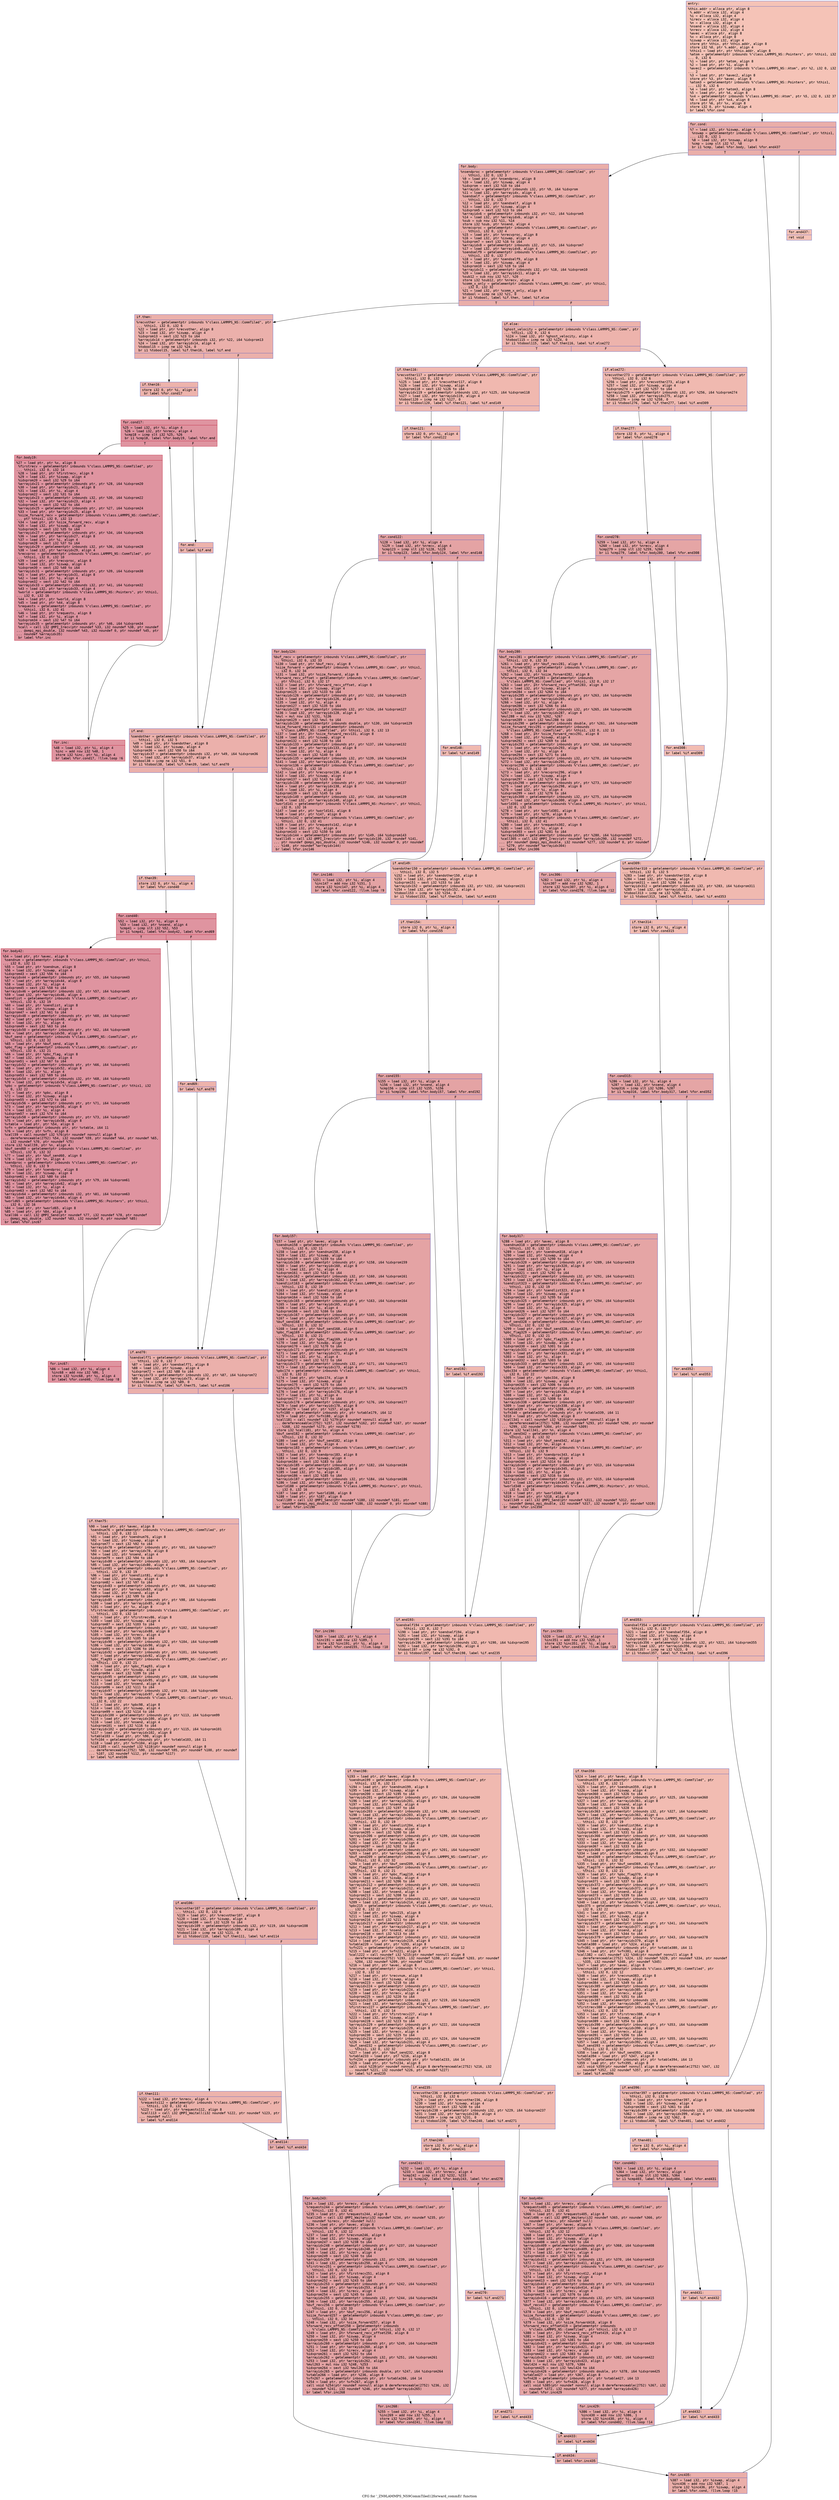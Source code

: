 digraph "CFG for '_ZN9LAMMPS_NS9CommTiled12forward_commEi' function" {
	label="CFG for '_ZN9LAMMPS_NS9CommTiled12forward_commEi' function";

	Node0x55607750a460 [shape=record,color="#3d50c3ff", style=filled, fillcolor="#e8765c70" fontname="Courier",label="{entry:\l|  %this.addr = alloca ptr, align 8\l  %.addr = alloca i32, align 4\l  %i = alloca i32, align 4\l  %irecv = alloca i32, align 4\l  %n = alloca i32, align 4\l  %nsend = alloca i32, align 4\l  %nrecv = alloca i32, align 4\l  %avec = alloca ptr, align 8\l  %x = alloca ptr, align 8\l  %iswap = alloca i32, align 4\l  store ptr %this, ptr %this.addr, align 8\l  store i32 %0, ptr %.addr, align 4\l  %this1 = load ptr, ptr %this.addr, align 8\l  %atom = getelementptr inbounds %\"class.LAMMPS_NS::Pointers\", ptr %this1, i32\l... 0, i32 6\l  %1 = load ptr, ptr %atom, align 8\l  %2 = load ptr, ptr %1, align 8\l  %avec2 = getelementptr inbounds %\"class.LAMMPS_NS::Atom\", ptr %2, i32 0, i32\l... 2\l  %3 = load ptr, ptr %avec2, align 8\l  store ptr %3, ptr %avec, align 8\l  %atom3 = getelementptr inbounds %\"class.LAMMPS_NS::Pointers\", ptr %this1,\l... i32 0, i32 6\l  %4 = load ptr, ptr %atom3, align 8\l  %5 = load ptr, ptr %4, align 8\l  %x4 = getelementptr inbounds %\"class.LAMMPS_NS::Atom\", ptr %5, i32 0, i32 37\l  %6 = load ptr, ptr %x4, align 8\l  store ptr %6, ptr %x, align 8\l  store i32 0, ptr %iswap, align 4\l  br label %for.cond\l}"];
	Node0x55607750a460 -> Node0x55607750b440[tooltip="entry -> for.cond\nProbability 100.00%" ];
	Node0x55607750b440 [shape=record,color="#3d50c3ff", style=filled, fillcolor="#d0473d70" fontname="Courier",label="{for.cond:\l|  %7 = load i32, ptr %iswap, align 4\l  %nswap = getelementptr inbounds %\"class.LAMMPS_NS::CommTiled\", ptr %this1,\l... i32 0, i32 1\l  %8 = load i32, ptr %nswap, align 8\l  %cmp = icmp slt i32 %7, %8\l  br i1 %cmp, label %for.body, label %for.end437\l|{<s0>T|<s1>F}}"];
	Node0x55607750b440:s0 -> Node0x55607750b7c0[tooltip="for.cond -> for.body\nProbability 96.88%" ];
	Node0x55607750b440:s1 -> Node0x55607750b840[tooltip="for.cond -> for.end437\nProbability 3.12%" ];
	Node0x55607750b7c0 [shape=record,color="#3d50c3ff", style=filled, fillcolor="#d0473d70" fontname="Courier",label="{for.body:\l|  %nsendproc = getelementptr inbounds %\"class.LAMMPS_NS::CommTiled\", ptr\l... %this1, i32 0, i32 3\l  %9 = load ptr, ptr %nsendproc, align 8\l  %10 = load i32, ptr %iswap, align 4\l  %idxprom = sext i32 %10 to i64\l  %arrayidx = getelementptr inbounds i32, ptr %9, i64 %idxprom\l  %11 = load i32, ptr %arrayidx, align 4\l  %sendself = getelementptr inbounds %\"class.LAMMPS_NS::CommTiled\", ptr\l... %this1, i32 0, i32 7\l  %12 = load ptr, ptr %sendself, align 8\l  %13 = load i32, ptr %iswap, align 4\l  %idxprom5 = sext i32 %13 to i64\l  %arrayidx6 = getelementptr inbounds i32, ptr %12, i64 %idxprom5\l  %14 = load i32, ptr %arrayidx6, align 4\l  %sub = sub nsw i32 %11, %14\l  store i32 %sub, ptr %nsend, align 4\l  %nrecvproc = getelementptr inbounds %\"class.LAMMPS_NS::CommTiled\", ptr\l... %this1, i32 0, i32 4\l  %15 = load ptr, ptr %nrecvproc, align 8\l  %16 = load i32, ptr %iswap, align 4\l  %idxprom7 = sext i32 %16 to i64\l  %arrayidx8 = getelementptr inbounds i32, ptr %15, i64 %idxprom7\l  %17 = load i32, ptr %arrayidx8, align 4\l  %sendself9 = getelementptr inbounds %\"class.LAMMPS_NS::CommTiled\", ptr\l... %this1, i32 0, i32 7\l  %18 = load ptr, ptr %sendself9, align 8\l  %19 = load i32, ptr %iswap, align 4\l  %idxprom10 = sext i32 %19 to i64\l  %arrayidx11 = getelementptr inbounds i32, ptr %18, i64 %idxprom10\l  %20 = load i32, ptr %arrayidx11, align 4\l  %sub12 = sub nsw i32 %17, %20\l  store i32 %sub12, ptr %nrecv, align 4\l  %comm_x_only = getelementptr inbounds %\"class.LAMMPS_NS::Comm\", ptr %this1,\l... i32 0, i32 32\l  %21 = load i32, ptr %comm_x_only, align 8\l  %tobool = icmp ne i32 %21, 0\l  br i1 %tobool, label %if.then, label %if.else\l|{<s0>T|<s1>F}}"];
	Node0x55607750b7c0:s0 -> Node0x55607750cf20[tooltip="for.body -> if.then\nProbability 62.50%" ];
	Node0x55607750b7c0:s1 -> Node0x55607750cf90[tooltip="for.body -> if.else\nProbability 37.50%" ];
	Node0x55607750cf20 [shape=record,color="#3d50c3ff", style=filled, fillcolor="#d24b4070" fontname="Courier",label="{if.then:\l|  %recvother = getelementptr inbounds %\"class.LAMMPS_NS::CommTiled\", ptr\l... %this1, i32 0, i32 6\l  %22 = load ptr, ptr %recvother, align 8\l  %23 = load i32, ptr %iswap, align 4\l  %idxprom13 = sext i32 %23 to i64\l  %arrayidx14 = getelementptr inbounds i32, ptr %22, i64 %idxprom13\l  %24 = load i32, ptr %arrayidx14, align 4\l  %tobool15 = icmp ne i32 %24, 0\l  br i1 %tobool15, label %if.then16, label %if.end\l|{<s0>T|<s1>F}}"];
	Node0x55607750cf20:s0 -> Node0x55607750d550[tooltip="if.then -> if.then16\nProbability 62.50%" ];
	Node0x55607750cf20:s1 -> Node0x55607750d5d0[tooltip="if.then -> if.end\nProbability 37.50%" ];
	Node0x55607750d550 [shape=record,color="#3d50c3ff", style=filled, fillcolor="#d6524470" fontname="Courier",label="{if.then16:\l|  store i32 0, ptr %i, align 4\l  br label %for.cond17\l}"];
	Node0x55607750d550 -> Node0x55607750d790[tooltip="if.then16 -> for.cond17\nProbability 100.00%" ];
	Node0x55607750d790 [shape=record,color="#b70d28ff", style=filled, fillcolor="#b70d2870" fontname="Courier",label="{for.cond17:\l|  %25 = load i32, ptr %i, align 4\l  %26 = load i32, ptr %nrecv, align 4\l  %cmp18 = icmp slt i32 %25, %26\l  br i1 %cmp18, label %for.body19, label %for.end\l|{<s0>T|<s1>F}}"];
	Node0x55607750d790:s0 -> Node0x55607750da30[tooltip="for.cond17 -> for.body19\nProbability 96.88%" ];
	Node0x55607750d790:s1 -> Node0x556077370810[tooltip="for.cond17 -> for.end\nProbability 3.12%" ];
	Node0x55607750da30 [shape=record,color="#b70d28ff", style=filled, fillcolor="#b70d2870" fontname="Courier",label="{for.body19:\l|  %27 = load ptr, ptr %x, align 8\l  %firstrecv = getelementptr inbounds %\"class.LAMMPS_NS::CommTiled\", ptr\l... %this1, i32 0, i32 14\l  %28 = load ptr, ptr %firstrecv, align 8\l  %29 = load i32, ptr %iswap, align 4\l  %idxprom20 = sext i32 %29 to i64\l  %arrayidx21 = getelementptr inbounds ptr, ptr %28, i64 %idxprom20\l  %30 = load ptr, ptr %arrayidx21, align 8\l  %31 = load i32, ptr %i, align 4\l  %idxprom22 = sext i32 %31 to i64\l  %arrayidx23 = getelementptr inbounds i32, ptr %30, i64 %idxprom22\l  %32 = load i32, ptr %arrayidx23, align 4\l  %idxprom24 = sext i32 %32 to i64\l  %arrayidx25 = getelementptr inbounds ptr, ptr %27, i64 %idxprom24\l  %33 = load ptr, ptr %arrayidx25, align 8\l  %size_forward_recv = getelementptr inbounds %\"class.LAMMPS_NS::CommTiled\",\l... ptr %this1, i32 0, i32 13\l  %34 = load ptr, ptr %size_forward_recv, align 8\l  %35 = load i32, ptr %iswap, align 4\l  %idxprom26 = sext i32 %35 to i64\l  %arrayidx27 = getelementptr inbounds ptr, ptr %34, i64 %idxprom26\l  %36 = load ptr, ptr %arrayidx27, align 8\l  %37 = load i32, ptr %i, align 4\l  %idxprom28 = sext i32 %37 to i64\l  %arrayidx29 = getelementptr inbounds i32, ptr %36, i64 %idxprom28\l  %38 = load i32, ptr %arrayidx29, align 4\l  %recvproc = getelementptr inbounds %\"class.LAMMPS_NS::CommTiled\", ptr\l... %this1, i32 0, i32 10\l  %39 = load ptr, ptr %recvproc, align 8\l  %40 = load i32, ptr %iswap, align 4\l  %idxprom30 = sext i32 %40 to i64\l  %arrayidx31 = getelementptr inbounds ptr, ptr %39, i64 %idxprom30\l  %41 = load ptr, ptr %arrayidx31, align 8\l  %42 = load i32, ptr %i, align 4\l  %idxprom32 = sext i32 %42 to i64\l  %arrayidx33 = getelementptr inbounds i32, ptr %41, i64 %idxprom32\l  %43 = load i32, ptr %arrayidx33, align 4\l  %world = getelementptr inbounds %\"class.LAMMPS_NS::Pointers\", ptr %this1,\l... i32 0, i32 16\l  %44 = load ptr, ptr %world, align 8\l  %45 = load ptr, ptr %44, align 8\l  %requests = getelementptr inbounds %\"class.LAMMPS_NS::CommTiled\", ptr\l... %this1, i32 0, i32 41\l  %46 = load ptr, ptr %requests, align 8\l  %47 = load i32, ptr %i, align 4\l  %idxprom34 = sext i32 %47 to i64\l  %arrayidx35 = getelementptr inbounds ptr, ptr %46, i64 %idxprom34\l  %call = call i32 @MPI_Irecv(ptr noundef %33, i32 noundef %38, ptr noundef\l... @ompi_mpi_double, i32 noundef %43, i32 noundef 0, ptr noundef %45, ptr\l... noundef %arrayidx35)\l  br label %for.inc\l}"];
	Node0x55607750da30 -> Node0x556077510440[tooltip="for.body19 -> for.inc\nProbability 100.00%" ];
	Node0x556077510440 [shape=record,color="#b70d28ff", style=filled, fillcolor="#b70d2870" fontname="Courier",label="{for.inc:\l|  %48 = load i32, ptr %i, align 4\l  %inc = add nsw i32 %48, 1\l  store i32 %inc, ptr %i, align 4\l  br label %for.cond17, !llvm.loop !6\l}"];
	Node0x556077510440 -> Node0x55607750d790[tooltip="for.inc -> for.cond17\nProbability 100.00%" ];
	Node0x556077370810 [shape=record,color="#3d50c3ff", style=filled, fillcolor="#d6524470" fontname="Courier",label="{for.end:\l|  br label %if.end\l}"];
	Node0x556077370810 -> Node0x55607750d5d0[tooltip="for.end -> if.end\nProbability 100.00%" ];
	Node0x55607750d5d0 [shape=record,color="#3d50c3ff", style=filled, fillcolor="#d24b4070" fontname="Courier",label="{if.end:\l|  %sendother = getelementptr inbounds %\"class.LAMMPS_NS::CommTiled\", ptr\l... %this1, i32 0, i32 5\l  %49 = load ptr, ptr %sendother, align 8\l  %50 = load i32, ptr %iswap, align 4\l  %idxprom36 = sext i32 %50 to i64\l  %arrayidx37 = getelementptr inbounds i32, ptr %49, i64 %idxprom36\l  %51 = load i32, ptr %arrayidx37, align 4\l  %tobool38 = icmp ne i32 %51, 0\l  br i1 %tobool38, label %if.then39, label %if.end70\l|{<s0>T|<s1>F}}"];
	Node0x55607750d5d0:s0 -> Node0x556077510c70[tooltip="if.end -> if.then39\nProbability 62.50%" ];
	Node0x55607750d5d0:s1 -> Node0x556077510cf0[tooltip="if.end -> if.end70\nProbability 37.50%" ];
	Node0x556077510c70 [shape=record,color="#3d50c3ff", style=filled, fillcolor="#d6524470" fontname="Courier",label="{if.then39:\l|  store i32 0, ptr %i, align 4\l  br label %for.cond40\l}"];
	Node0x556077510c70 -> Node0x556077510ec0[tooltip="if.then39 -> for.cond40\nProbability 100.00%" ];
	Node0x556077510ec0 [shape=record,color="#b70d28ff", style=filled, fillcolor="#b70d2870" fontname="Courier",label="{for.cond40:\l|  %52 = load i32, ptr %i, align 4\l  %53 = load i32, ptr %nsend, align 4\l  %cmp41 = icmp slt i32 %52, %53\l  br i1 %cmp41, label %for.body42, label %for.end69\l|{<s0>T|<s1>F}}"];
	Node0x556077510ec0:s0 -> Node0x556077511160[tooltip="for.cond40 -> for.body42\nProbability 96.88%" ];
	Node0x556077510ec0:s1 -> Node0x5560775111e0[tooltip="for.cond40 -> for.end69\nProbability 3.12%" ];
	Node0x556077511160 [shape=record,color="#b70d28ff", style=filled, fillcolor="#b70d2870" fontname="Courier",label="{for.body42:\l|  %54 = load ptr, ptr %avec, align 8\l  %sendnum = getelementptr inbounds %\"class.LAMMPS_NS::CommTiled\", ptr %this1,\l... i32 0, i32 11\l  %55 = load ptr, ptr %sendnum, align 8\l  %56 = load i32, ptr %iswap, align 4\l  %idxprom43 = sext i32 %56 to i64\l  %arrayidx44 = getelementptr inbounds ptr, ptr %55, i64 %idxprom43\l  %57 = load ptr, ptr %arrayidx44, align 8\l  %58 = load i32, ptr %i, align 4\l  %idxprom45 = sext i32 %58 to i64\l  %arrayidx46 = getelementptr inbounds i32, ptr %57, i64 %idxprom45\l  %59 = load i32, ptr %arrayidx46, align 4\l  %sendlist = getelementptr inbounds %\"class.LAMMPS_NS::CommTiled\", ptr\l... %this1, i32 0, i32 19\l  %60 = load ptr, ptr %sendlist, align 8\l  %61 = load i32, ptr %iswap, align 4\l  %idxprom47 = sext i32 %61 to i64\l  %arrayidx48 = getelementptr inbounds ptr, ptr %60, i64 %idxprom47\l  %62 = load ptr, ptr %arrayidx48, align 8\l  %63 = load i32, ptr %i, align 4\l  %idxprom49 = sext i32 %63 to i64\l  %arrayidx50 = getelementptr inbounds ptr, ptr %62, i64 %idxprom49\l  %64 = load ptr, ptr %arrayidx50, align 8\l  %buf_send = getelementptr inbounds %\"class.LAMMPS_NS::CommTiled\", ptr\l... %this1, i32 0, i32 32\l  %65 = load ptr, ptr %buf_send, align 8\l  %pbc_flag = getelementptr inbounds %\"class.LAMMPS_NS::CommTiled\", ptr\l... %this1, i32 0, i32 21\l  %66 = load ptr, ptr %pbc_flag, align 8\l  %67 = load i32, ptr %iswap, align 4\l  %idxprom51 = sext i32 %67 to i64\l  %arrayidx52 = getelementptr inbounds ptr, ptr %66, i64 %idxprom51\l  %68 = load ptr, ptr %arrayidx52, align 8\l  %69 = load i32, ptr %i, align 4\l  %idxprom53 = sext i32 %69 to i64\l  %arrayidx54 = getelementptr inbounds i32, ptr %68, i64 %idxprom53\l  %70 = load i32, ptr %arrayidx54, align 4\l  %pbc = getelementptr inbounds %\"class.LAMMPS_NS::CommTiled\", ptr %this1, i32\l... 0, i32 22\l  %71 = load ptr, ptr %pbc, align 8\l  %72 = load i32, ptr %iswap, align 4\l  %idxprom55 = sext i32 %72 to i64\l  %arrayidx56 = getelementptr inbounds ptr, ptr %71, i64 %idxprom55\l  %73 = load ptr, ptr %arrayidx56, align 8\l  %74 = load i32, ptr %i, align 4\l  %idxprom57 = sext i32 %74 to i64\l  %arrayidx58 = getelementptr inbounds ptr, ptr %73, i64 %idxprom57\l  %75 = load ptr, ptr %arrayidx58, align 8\l  %vtable = load ptr, ptr %54, align 8\l  %vfn = getelementptr inbounds ptr, ptr %vtable, i64 11\l  %76 = load ptr, ptr %vfn, align 8\l  %call59 = call noundef i32 %76(ptr noundef nonnull align 8\l... dereferenceable(2752) %54, i32 noundef %59, ptr noundef %64, ptr noundef %65,\l... i32 noundef %70, ptr noundef %75)\l  store i32 %call59, ptr %n, align 4\l  %buf_send60 = getelementptr inbounds %\"class.LAMMPS_NS::CommTiled\", ptr\l... %this1, i32 0, i32 32\l  %77 = load ptr, ptr %buf_send60, align 8\l  %78 = load i32, ptr %n, align 4\l  %sendproc = getelementptr inbounds %\"class.LAMMPS_NS::CommTiled\", ptr\l... %this1, i32 0, i32 9\l  %79 = load ptr, ptr %sendproc, align 8\l  %80 = load i32, ptr %iswap, align 4\l  %idxprom61 = sext i32 %80 to i64\l  %arrayidx62 = getelementptr inbounds ptr, ptr %79, i64 %idxprom61\l  %81 = load ptr, ptr %arrayidx62, align 8\l  %82 = load i32, ptr %i, align 4\l  %idxprom63 = sext i32 %82 to i64\l  %arrayidx64 = getelementptr inbounds i32, ptr %81, i64 %idxprom63\l  %83 = load i32, ptr %arrayidx64, align 4\l  %world65 = getelementptr inbounds %\"class.LAMMPS_NS::Pointers\", ptr %this1,\l... i32 0, i32 16\l  %84 = load ptr, ptr %world65, align 8\l  %85 = load ptr, ptr %84, align 8\l  %call66 = call i32 @MPI_Send(ptr noundef %77, i32 noundef %78, ptr noundef\l... @ompi_mpi_double, i32 noundef %83, i32 noundef 0, ptr noundef %85)\l  br label %for.inc67\l}"];
	Node0x556077511160 -> Node0x556077514590[tooltip="for.body42 -> for.inc67\nProbability 100.00%" ];
	Node0x556077514590 [shape=record,color="#b70d28ff", style=filled, fillcolor="#b70d2870" fontname="Courier",label="{for.inc67:\l|  %86 = load i32, ptr %i, align 4\l  %inc68 = add nsw i32 %86, 1\l  store i32 %inc68, ptr %i, align 4\l  br label %for.cond40, !llvm.loop !8\l}"];
	Node0x556077514590 -> Node0x556077510ec0[tooltip="for.inc67 -> for.cond40\nProbability 100.00%" ];
	Node0x5560775111e0 [shape=record,color="#3d50c3ff", style=filled, fillcolor="#d6524470" fontname="Courier",label="{for.end69:\l|  br label %if.end70\l}"];
	Node0x5560775111e0 -> Node0x556077510cf0[tooltip="for.end69 -> if.end70\nProbability 100.00%" ];
	Node0x556077510cf0 [shape=record,color="#3d50c3ff", style=filled, fillcolor="#d24b4070" fontname="Courier",label="{if.end70:\l|  %sendself71 = getelementptr inbounds %\"class.LAMMPS_NS::CommTiled\", ptr\l... %this1, i32 0, i32 7\l  %87 = load ptr, ptr %sendself71, align 8\l  %88 = load i32, ptr %iswap, align 4\l  %idxprom72 = sext i32 %88 to i64\l  %arrayidx73 = getelementptr inbounds i32, ptr %87, i64 %idxprom72\l  %89 = load i32, ptr %arrayidx73, align 4\l  %tobool74 = icmp ne i32 %89, 0\l  br i1 %tobool74, label %if.then75, label %if.end106\l|{<s0>T|<s1>F}}"];
	Node0x556077510cf0:s0 -> Node0x556077514f30[tooltip="if.end70 -> if.then75\nProbability 62.50%" ];
	Node0x556077510cf0:s1 -> Node0x556077514fb0[tooltip="if.end70 -> if.end106\nProbability 37.50%" ];
	Node0x556077514f30 [shape=record,color="#3d50c3ff", style=filled, fillcolor="#d6524470" fontname="Courier",label="{if.then75:\l|  %90 = load ptr, ptr %avec, align 8\l  %sendnum76 = getelementptr inbounds %\"class.LAMMPS_NS::CommTiled\", ptr\l... %this1, i32 0, i32 11\l  %91 = load ptr, ptr %sendnum76, align 8\l  %92 = load i32, ptr %iswap, align 4\l  %idxprom77 = sext i32 %92 to i64\l  %arrayidx78 = getelementptr inbounds ptr, ptr %91, i64 %idxprom77\l  %93 = load ptr, ptr %arrayidx78, align 8\l  %94 = load i32, ptr %nsend, align 4\l  %idxprom79 = sext i32 %94 to i64\l  %arrayidx80 = getelementptr inbounds i32, ptr %93, i64 %idxprom79\l  %95 = load i32, ptr %arrayidx80, align 4\l  %sendlist81 = getelementptr inbounds %\"class.LAMMPS_NS::CommTiled\", ptr\l... %this1, i32 0, i32 19\l  %96 = load ptr, ptr %sendlist81, align 8\l  %97 = load i32, ptr %iswap, align 4\l  %idxprom82 = sext i32 %97 to i64\l  %arrayidx83 = getelementptr inbounds ptr, ptr %96, i64 %idxprom82\l  %98 = load ptr, ptr %arrayidx83, align 8\l  %99 = load i32, ptr %nsend, align 4\l  %idxprom84 = sext i32 %99 to i64\l  %arrayidx85 = getelementptr inbounds ptr, ptr %98, i64 %idxprom84\l  %100 = load ptr, ptr %arrayidx85, align 8\l  %101 = load ptr, ptr %x, align 8\l  %firstrecv86 = getelementptr inbounds %\"class.LAMMPS_NS::CommTiled\", ptr\l... %this1, i32 0, i32 14\l  %102 = load ptr, ptr %firstrecv86, align 8\l  %103 = load i32, ptr %iswap, align 4\l  %idxprom87 = sext i32 %103 to i64\l  %arrayidx88 = getelementptr inbounds ptr, ptr %102, i64 %idxprom87\l  %104 = load ptr, ptr %arrayidx88, align 8\l  %105 = load i32, ptr %nrecv, align 4\l  %idxprom89 = sext i32 %105 to i64\l  %arrayidx90 = getelementptr inbounds i32, ptr %104, i64 %idxprom89\l  %106 = load i32, ptr %arrayidx90, align 4\l  %idxprom91 = sext i32 %106 to i64\l  %arrayidx92 = getelementptr inbounds ptr, ptr %101, i64 %idxprom91\l  %107 = load ptr, ptr %arrayidx92, align 8\l  %pbc_flag93 = getelementptr inbounds %\"class.LAMMPS_NS::CommTiled\", ptr\l... %this1, i32 0, i32 21\l  %108 = load ptr, ptr %pbc_flag93, align 8\l  %109 = load i32, ptr %iswap, align 4\l  %idxprom94 = sext i32 %109 to i64\l  %arrayidx95 = getelementptr inbounds ptr, ptr %108, i64 %idxprom94\l  %110 = load ptr, ptr %arrayidx95, align 8\l  %111 = load i32, ptr %nsend, align 4\l  %idxprom96 = sext i32 %111 to i64\l  %arrayidx97 = getelementptr inbounds i32, ptr %110, i64 %idxprom96\l  %112 = load i32, ptr %arrayidx97, align 4\l  %pbc98 = getelementptr inbounds %\"class.LAMMPS_NS::CommTiled\", ptr %this1,\l... i32 0, i32 22\l  %113 = load ptr, ptr %pbc98, align 8\l  %114 = load i32, ptr %iswap, align 4\l  %idxprom99 = sext i32 %114 to i64\l  %arrayidx100 = getelementptr inbounds ptr, ptr %113, i64 %idxprom99\l  %115 = load ptr, ptr %arrayidx100, align 8\l  %116 = load i32, ptr %nsend, align 4\l  %idxprom101 = sext i32 %116 to i64\l  %arrayidx102 = getelementptr inbounds ptr, ptr %115, i64 %idxprom101\l  %117 = load ptr, ptr %arrayidx102, align 8\l  %vtable103 = load ptr, ptr %90, align 8\l  %vfn104 = getelementptr inbounds ptr, ptr %vtable103, i64 11\l  %118 = load ptr, ptr %vfn104, align 8\l  %call105 = call noundef i32 %118(ptr noundef nonnull align 8\l... dereferenceable(2752) %90, i32 noundef %95, ptr noundef %100, ptr noundef\l... %107, i32 noundef %112, ptr noundef %117)\l  br label %if.end106\l}"];
	Node0x556077514f30 -> Node0x556077514fb0[tooltip="if.then75 -> if.end106\nProbability 100.00%" ];
	Node0x556077514fb0 [shape=record,color="#3d50c3ff", style=filled, fillcolor="#d24b4070" fontname="Courier",label="{if.end106:\l|  %recvother107 = getelementptr inbounds %\"class.LAMMPS_NS::CommTiled\", ptr\l... %this1, i32 0, i32 6\l  %119 = load ptr, ptr %recvother107, align 8\l  %120 = load i32, ptr %iswap, align 4\l  %idxprom108 = sext i32 %120 to i64\l  %arrayidx109 = getelementptr inbounds i32, ptr %119, i64 %idxprom108\l  %121 = load i32, ptr %arrayidx109, align 4\l  %tobool110 = icmp ne i32 %121, 0\l  br i1 %tobool110, label %if.then111, label %if.end114\l|{<s0>T|<s1>F}}"];
	Node0x556077514fb0:s0 -> Node0x556077518420[tooltip="if.end106 -> if.then111\nProbability 62.50%" ];
	Node0x556077514fb0:s1 -> Node0x5560775184a0[tooltip="if.end106 -> if.end114\nProbability 37.50%" ];
	Node0x556077518420 [shape=record,color="#3d50c3ff", style=filled, fillcolor="#d6524470" fontname="Courier",label="{if.then111:\l|  %122 = load i32, ptr %nrecv, align 4\l  %requests112 = getelementptr inbounds %\"class.LAMMPS_NS::CommTiled\", ptr\l... %this1, i32 0, i32 41\l  %123 = load ptr, ptr %requests112, align 8\l  %call113 = call i32 @MPI_Waitall(i32 noundef %122, ptr noundef %123, ptr\l... noundef null)\l  br label %if.end114\l}"];
	Node0x556077518420 -> Node0x5560775184a0[tooltip="if.then111 -> if.end114\nProbability 100.00%" ];
	Node0x5560775184a0 [shape=record,color="#3d50c3ff", style=filled, fillcolor="#d24b4070" fontname="Courier",label="{if.end114:\l|  br label %if.end434\l}"];
	Node0x5560775184a0 -> Node0x556077518950[tooltip="if.end114 -> if.end434\nProbability 100.00%" ];
	Node0x55607750cf90 [shape=record,color="#3d50c3ff", style=filled, fillcolor="#d6524470" fontname="Courier",label="{if.else:\l|  %ghost_velocity = getelementptr inbounds %\"class.LAMMPS_NS::Comm\", ptr\l... %this1, i32 0, i32 6\l  %124 = load i32, ptr %ghost_velocity, align 4\l  %tobool115 = icmp ne i32 %124, 0\l  br i1 %tobool115, label %if.then116, label %if.else272\l|{<s0>T|<s1>F}}"];
	Node0x55607750cf90:s0 -> Node0x556077518c40[tooltip="if.else -> if.then116\nProbability 62.50%" ];
	Node0x55607750cf90:s1 -> Node0x556077518cc0[tooltip="if.else -> if.else272\nProbability 37.50%" ];
	Node0x556077518c40 [shape=record,color="#3d50c3ff", style=filled, fillcolor="#dc5d4a70" fontname="Courier",label="{if.then116:\l|  %recvother117 = getelementptr inbounds %\"class.LAMMPS_NS::CommTiled\", ptr\l... %this1, i32 0, i32 6\l  %125 = load ptr, ptr %recvother117, align 8\l  %126 = load i32, ptr %iswap, align 4\l  %idxprom118 = sext i32 %126 to i64\l  %arrayidx119 = getelementptr inbounds i32, ptr %125, i64 %idxprom118\l  %127 = load i32, ptr %arrayidx119, align 4\l  %tobool120 = icmp ne i32 %127, 0\l  br i1 %tobool120, label %if.then121, label %if.end149\l|{<s0>T|<s1>F}}"];
	Node0x556077518c40:s0 -> Node0x556077519290[tooltip="if.then116 -> if.then121\nProbability 62.50%" ];
	Node0x556077518c40:s1 -> Node0x556077519310[tooltip="if.then116 -> if.end149\nProbability 37.50%" ];
	Node0x556077519290 [shape=record,color="#3d50c3ff", style=filled, fillcolor="#de614d70" fontname="Courier",label="{if.then121:\l|  store i32 0, ptr %i, align 4\l  br label %for.cond122\l}"];
	Node0x556077519290 -> Node0x556077519540[tooltip="if.then121 -> for.cond122\nProbability 100.00%" ];
	Node0x556077519540 [shape=record,color="#3d50c3ff", style=filled, fillcolor="#c32e3170" fontname="Courier",label="{for.cond122:\l|  %128 = load i32, ptr %i, align 4\l  %129 = load i32, ptr %nrecv, align 4\l  %cmp123 = icmp slt i32 %128, %129\l  br i1 %cmp123, label %for.body124, label %for.end148\l|{<s0>T|<s1>F}}"];
	Node0x556077519540:s0 -> Node0x5560775197c0[tooltip="for.cond122 -> for.body124\nProbability 96.88%" ];
	Node0x556077519540:s1 -> Node0x556077519840[tooltip="for.cond122 -> for.end148\nProbability 3.12%" ];
	Node0x5560775197c0 [shape=record,color="#3d50c3ff", style=filled, fillcolor="#c32e3170" fontname="Courier",label="{for.body124:\l|  %buf_recv = getelementptr inbounds %\"class.LAMMPS_NS::CommTiled\", ptr\l... %this1, i32 0, i32 33\l  %130 = load ptr, ptr %buf_recv, align 8\l  %size_forward = getelementptr inbounds %\"class.LAMMPS_NS::Comm\", ptr %this1,\l... i32 0, i32 34\l  %131 = load i32, ptr %size_forward, align 8\l  %forward_recv_offset = getelementptr inbounds %\"class.LAMMPS_NS::CommTiled\",\l... ptr %this1, i32 0, i32 17\l  %132 = load ptr, ptr %forward_recv_offset, align 8\l  %133 = load i32, ptr %iswap, align 4\l  %idxprom125 = sext i32 %133 to i64\l  %arrayidx126 = getelementptr inbounds ptr, ptr %132, i64 %idxprom125\l  %134 = load ptr, ptr %arrayidx126, align 8\l  %135 = load i32, ptr %i, align 4\l  %idxprom127 = sext i32 %135 to i64\l  %arrayidx128 = getelementptr inbounds i32, ptr %134, i64 %idxprom127\l  %136 = load i32, ptr %arrayidx128, align 4\l  %mul = mul nsw i32 %131, %136\l  %idxprom129 = sext i32 %mul to i64\l  %arrayidx130 = getelementptr inbounds double, ptr %130, i64 %idxprom129\l  %size_forward_recv131 = getelementptr inbounds\l... %\"class.LAMMPS_NS::CommTiled\", ptr %this1, i32 0, i32 13\l  %137 = load ptr, ptr %size_forward_recv131, align 8\l  %138 = load i32, ptr %iswap, align 4\l  %idxprom132 = sext i32 %138 to i64\l  %arrayidx133 = getelementptr inbounds ptr, ptr %137, i64 %idxprom132\l  %139 = load ptr, ptr %arrayidx133, align 8\l  %140 = load i32, ptr %i, align 4\l  %idxprom134 = sext i32 %140 to i64\l  %arrayidx135 = getelementptr inbounds i32, ptr %139, i64 %idxprom134\l  %141 = load i32, ptr %arrayidx135, align 4\l  %recvproc136 = getelementptr inbounds %\"class.LAMMPS_NS::CommTiled\", ptr\l... %this1, i32 0, i32 10\l  %142 = load ptr, ptr %recvproc136, align 8\l  %143 = load i32, ptr %iswap, align 4\l  %idxprom137 = sext i32 %143 to i64\l  %arrayidx138 = getelementptr inbounds ptr, ptr %142, i64 %idxprom137\l  %144 = load ptr, ptr %arrayidx138, align 8\l  %145 = load i32, ptr %i, align 4\l  %idxprom139 = sext i32 %145 to i64\l  %arrayidx140 = getelementptr inbounds i32, ptr %144, i64 %idxprom139\l  %146 = load i32, ptr %arrayidx140, align 4\l  %world141 = getelementptr inbounds %\"class.LAMMPS_NS::Pointers\", ptr %this1,\l... i32 0, i32 16\l  %147 = load ptr, ptr %world141, align 8\l  %148 = load ptr, ptr %147, align 8\l  %requests142 = getelementptr inbounds %\"class.LAMMPS_NS::CommTiled\", ptr\l... %this1, i32 0, i32 41\l  %149 = load ptr, ptr %requests142, align 8\l  %150 = load i32, ptr %i, align 4\l  %idxprom143 = sext i32 %150 to i64\l  %arrayidx144 = getelementptr inbounds ptr, ptr %149, i64 %idxprom143\l  %call145 = call i32 @MPI_Irecv(ptr noundef %arrayidx130, i32 noundef %141,\l... ptr noundef @ompi_mpi_double, i32 noundef %146, i32 noundef 0, ptr noundef\l... %148, ptr noundef %arrayidx144)\l  br label %for.inc146\l}"];
	Node0x5560775197c0 -> Node0x55607751c610[tooltip="for.body124 -> for.inc146\nProbability 100.00%" ];
	Node0x55607751c610 [shape=record,color="#3d50c3ff", style=filled, fillcolor="#c32e3170" fontname="Courier",label="{for.inc146:\l|  %151 = load i32, ptr %i, align 4\l  %inc147 = add nsw i32 %151, 1\l  store i32 %inc147, ptr %i, align 4\l  br label %for.cond122, !llvm.loop !9\l}"];
	Node0x55607751c610 -> Node0x556077519540[tooltip="for.inc146 -> for.cond122\nProbability 100.00%" ];
	Node0x556077519840 [shape=record,color="#3d50c3ff", style=filled, fillcolor="#de614d70" fontname="Courier",label="{for.end148:\l|  br label %if.end149\l}"];
	Node0x556077519840 -> Node0x556077519310[tooltip="for.end148 -> if.end149\nProbability 100.00%" ];
	Node0x556077519310 [shape=record,color="#3d50c3ff", style=filled, fillcolor="#dc5d4a70" fontname="Courier",label="{if.end149:\l|  %sendother150 = getelementptr inbounds %\"class.LAMMPS_NS::CommTiled\", ptr\l... %this1, i32 0, i32 5\l  %152 = load ptr, ptr %sendother150, align 8\l  %153 = load i32, ptr %iswap, align 4\l  %idxprom151 = sext i32 %153 to i64\l  %arrayidx152 = getelementptr inbounds i32, ptr %152, i64 %idxprom151\l  %154 = load i32, ptr %arrayidx152, align 4\l  %tobool153 = icmp ne i32 %154, 0\l  br i1 %tobool153, label %if.then154, label %if.end193\l|{<s0>T|<s1>F}}"];
	Node0x556077519310:s0 -> Node0x55607751ce90[tooltip="if.end149 -> if.then154\nProbability 62.50%" ];
	Node0x556077519310:s1 -> Node0x55607751cf10[tooltip="if.end149 -> if.end193\nProbability 37.50%" ];
	Node0x55607751ce90 [shape=record,color="#3d50c3ff", style=filled, fillcolor="#de614d70" fontname="Courier",label="{if.then154:\l|  store i32 0, ptr %i, align 4\l  br label %for.cond155\l}"];
	Node0x55607751ce90 -> Node0x55607751d0e0[tooltip="if.then154 -> for.cond155\nProbability 100.00%" ];
	Node0x55607751d0e0 [shape=record,color="#3d50c3ff", style=filled, fillcolor="#c32e3170" fontname="Courier",label="{for.cond155:\l|  %155 = load i32, ptr %i, align 4\l  %156 = load i32, ptr %nsend, align 4\l  %cmp156 = icmp slt i32 %155, %156\l  br i1 %cmp156, label %for.body157, label %for.end192\l|{<s0>T|<s1>F}}"];
	Node0x55607751d0e0:s0 -> Node0x55607751d360[tooltip="for.cond155 -> for.body157\nProbability 96.88%" ];
	Node0x55607751d0e0:s1 -> Node0x55607751d3e0[tooltip="for.cond155 -> for.end192\nProbability 3.12%" ];
	Node0x55607751d360 [shape=record,color="#3d50c3ff", style=filled, fillcolor="#c32e3170" fontname="Courier",label="{for.body157:\l|  %157 = load ptr, ptr %avec, align 8\l  %sendnum158 = getelementptr inbounds %\"class.LAMMPS_NS::CommTiled\", ptr\l... %this1, i32 0, i32 11\l  %158 = load ptr, ptr %sendnum158, align 8\l  %159 = load i32, ptr %iswap, align 4\l  %idxprom159 = sext i32 %159 to i64\l  %arrayidx160 = getelementptr inbounds ptr, ptr %158, i64 %idxprom159\l  %160 = load ptr, ptr %arrayidx160, align 8\l  %161 = load i32, ptr %i, align 4\l  %idxprom161 = sext i32 %161 to i64\l  %arrayidx162 = getelementptr inbounds i32, ptr %160, i64 %idxprom161\l  %162 = load i32, ptr %arrayidx162, align 4\l  %sendlist163 = getelementptr inbounds %\"class.LAMMPS_NS::CommTiled\", ptr\l... %this1, i32 0, i32 19\l  %163 = load ptr, ptr %sendlist163, align 8\l  %164 = load i32, ptr %iswap, align 4\l  %idxprom164 = sext i32 %164 to i64\l  %arrayidx165 = getelementptr inbounds ptr, ptr %163, i64 %idxprom164\l  %165 = load ptr, ptr %arrayidx165, align 8\l  %166 = load i32, ptr %i, align 4\l  %idxprom166 = sext i32 %166 to i64\l  %arrayidx167 = getelementptr inbounds ptr, ptr %165, i64 %idxprom166\l  %167 = load ptr, ptr %arrayidx167, align 8\l  %buf_send168 = getelementptr inbounds %\"class.LAMMPS_NS::CommTiled\", ptr\l... %this1, i32 0, i32 32\l  %168 = load ptr, ptr %buf_send168, align 8\l  %pbc_flag169 = getelementptr inbounds %\"class.LAMMPS_NS::CommTiled\", ptr\l... %this1, i32 0, i32 21\l  %169 = load ptr, ptr %pbc_flag169, align 8\l  %170 = load i32, ptr %iswap, align 4\l  %idxprom170 = sext i32 %170 to i64\l  %arrayidx171 = getelementptr inbounds ptr, ptr %169, i64 %idxprom170\l  %171 = load ptr, ptr %arrayidx171, align 8\l  %172 = load i32, ptr %i, align 4\l  %idxprom172 = sext i32 %172 to i64\l  %arrayidx173 = getelementptr inbounds i32, ptr %171, i64 %idxprom172\l  %173 = load i32, ptr %arrayidx173, align 4\l  %pbc174 = getelementptr inbounds %\"class.LAMMPS_NS::CommTiled\", ptr %this1,\l... i32 0, i32 22\l  %174 = load ptr, ptr %pbc174, align 8\l  %175 = load i32, ptr %iswap, align 4\l  %idxprom175 = sext i32 %175 to i64\l  %arrayidx176 = getelementptr inbounds ptr, ptr %174, i64 %idxprom175\l  %176 = load ptr, ptr %arrayidx176, align 8\l  %177 = load i32, ptr %i, align 4\l  %idxprom177 = sext i32 %177 to i64\l  %arrayidx178 = getelementptr inbounds ptr, ptr %176, i64 %idxprom177\l  %178 = load ptr, ptr %arrayidx178, align 8\l  %vtable179 = load ptr, ptr %157, align 8\l  %vfn180 = getelementptr inbounds ptr, ptr %vtable179, i64 12\l  %179 = load ptr, ptr %vfn180, align 8\l  %call181 = call noundef i32 %179(ptr noundef nonnull align 8\l... dereferenceable(2752) %157, i32 noundef %162, ptr noundef %167, ptr noundef\l... %168, i32 noundef %173, ptr noundef %178)\l  store i32 %call181, ptr %n, align 4\l  %buf_send182 = getelementptr inbounds %\"class.LAMMPS_NS::CommTiled\", ptr\l... %this1, i32 0, i32 32\l  %180 = load ptr, ptr %buf_send182, align 8\l  %181 = load i32, ptr %n, align 4\l  %sendproc183 = getelementptr inbounds %\"class.LAMMPS_NS::CommTiled\", ptr\l... %this1, i32 0, i32 9\l  %182 = load ptr, ptr %sendproc183, align 8\l  %183 = load i32, ptr %iswap, align 4\l  %idxprom184 = sext i32 %183 to i64\l  %arrayidx185 = getelementptr inbounds ptr, ptr %182, i64 %idxprom184\l  %184 = load ptr, ptr %arrayidx185, align 8\l  %185 = load i32, ptr %i, align 4\l  %idxprom186 = sext i32 %185 to i64\l  %arrayidx187 = getelementptr inbounds i32, ptr %184, i64 %idxprom186\l  %186 = load i32, ptr %arrayidx187, align 4\l  %world188 = getelementptr inbounds %\"class.LAMMPS_NS::Pointers\", ptr %this1,\l... i32 0, i32 16\l  %187 = load ptr, ptr %world188, align 8\l  %188 = load ptr, ptr %187, align 8\l  %call189 = call i32 @MPI_Send(ptr noundef %180, i32 noundef %181, ptr\l... noundef @ompi_mpi_double, i32 noundef %186, i32 noundef 0, ptr noundef %188)\l  br label %for.inc190\l}"];
	Node0x55607751d360 -> Node0x5560775200d0[tooltip="for.body157 -> for.inc190\nProbability 100.00%" ];
	Node0x5560775200d0 [shape=record,color="#3d50c3ff", style=filled, fillcolor="#c32e3170" fontname="Courier",label="{for.inc190:\l|  %189 = load i32, ptr %i, align 4\l  %inc191 = add nsw i32 %189, 1\l  store i32 %inc191, ptr %i, align 4\l  br label %for.cond155, !llvm.loop !10\l}"];
	Node0x5560775200d0 -> Node0x55607751d0e0[tooltip="for.inc190 -> for.cond155\nProbability 100.00%" ];
	Node0x55607751d3e0 [shape=record,color="#3d50c3ff", style=filled, fillcolor="#de614d70" fontname="Courier",label="{for.end192:\l|  br label %if.end193\l}"];
	Node0x55607751d3e0 -> Node0x55607751cf10[tooltip="for.end192 -> if.end193\nProbability 100.00%" ];
	Node0x55607751cf10 [shape=record,color="#3d50c3ff", style=filled, fillcolor="#dc5d4a70" fontname="Courier",label="{if.end193:\l|  %sendself194 = getelementptr inbounds %\"class.LAMMPS_NS::CommTiled\", ptr\l... %this1, i32 0, i32 7\l  %190 = load ptr, ptr %sendself194, align 8\l  %191 = load i32, ptr %iswap, align 4\l  %idxprom195 = sext i32 %191 to i64\l  %arrayidx196 = getelementptr inbounds i32, ptr %190, i64 %idxprom195\l  %192 = load i32, ptr %arrayidx196, align 4\l  %tobool197 = icmp ne i32 %192, 0\l  br i1 %tobool197, label %if.then198, label %if.end235\l|{<s0>T|<s1>F}}"];
	Node0x55607751cf10:s0 -> Node0x556077515a60[tooltip="if.end193 -> if.then198\nProbability 62.50%" ];
	Node0x55607751cf10:s1 -> Node0x556077515ae0[tooltip="if.end193 -> if.end235\nProbability 37.50%" ];
	Node0x556077515a60 [shape=record,color="#3d50c3ff", style=filled, fillcolor="#de614d70" fontname="Courier",label="{if.then198:\l|  %193 = load ptr, ptr %avec, align 8\l  %sendnum199 = getelementptr inbounds %\"class.LAMMPS_NS::CommTiled\", ptr\l... %this1, i32 0, i32 11\l  %194 = load ptr, ptr %sendnum199, align 8\l  %195 = load i32, ptr %iswap, align 4\l  %idxprom200 = sext i32 %195 to i64\l  %arrayidx201 = getelementptr inbounds ptr, ptr %194, i64 %idxprom200\l  %196 = load ptr, ptr %arrayidx201, align 8\l  %197 = load i32, ptr %nsend, align 4\l  %idxprom202 = sext i32 %197 to i64\l  %arrayidx203 = getelementptr inbounds i32, ptr %196, i64 %idxprom202\l  %198 = load i32, ptr %arrayidx203, align 4\l  %sendlist204 = getelementptr inbounds %\"class.LAMMPS_NS::CommTiled\", ptr\l... %this1, i32 0, i32 19\l  %199 = load ptr, ptr %sendlist204, align 8\l  %200 = load i32, ptr %iswap, align 4\l  %idxprom205 = sext i32 %200 to i64\l  %arrayidx206 = getelementptr inbounds ptr, ptr %199, i64 %idxprom205\l  %201 = load ptr, ptr %arrayidx206, align 8\l  %202 = load i32, ptr %nsend, align 4\l  %idxprom207 = sext i32 %202 to i64\l  %arrayidx208 = getelementptr inbounds ptr, ptr %201, i64 %idxprom207\l  %203 = load ptr, ptr %arrayidx208, align 8\l  %buf_send209 = getelementptr inbounds %\"class.LAMMPS_NS::CommTiled\", ptr\l... %this1, i32 0, i32 32\l  %204 = load ptr, ptr %buf_send209, align 8\l  %pbc_flag210 = getelementptr inbounds %\"class.LAMMPS_NS::CommTiled\", ptr\l... %this1, i32 0, i32 21\l  %205 = load ptr, ptr %pbc_flag210, align 8\l  %206 = load i32, ptr %iswap, align 4\l  %idxprom211 = sext i32 %206 to i64\l  %arrayidx212 = getelementptr inbounds ptr, ptr %205, i64 %idxprom211\l  %207 = load ptr, ptr %arrayidx212, align 8\l  %208 = load i32, ptr %nsend, align 4\l  %idxprom213 = sext i32 %208 to i64\l  %arrayidx214 = getelementptr inbounds i32, ptr %207, i64 %idxprom213\l  %209 = load i32, ptr %arrayidx214, align 4\l  %pbc215 = getelementptr inbounds %\"class.LAMMPS_NS::CommTiled\", ptr %this1,\l... i32 0, i32 22\l  %210 = load ptr, ptr %pbc215, align 8\l  %211 = load i32, ptr %iswap, align 4\l  %idxprom216 = sext i32 %211 to i64\l  %arrayidx217 = getelementptr inbounds ptr, ptr %210, i64 %idxprom216\l  %212 = load ptr, ptr %arrayidx217, align 8\l  %213 = load i32, ptr %nsend, align 4\l  %idxprom218 = sext i32 %213 to i64\l  %arrayidx219 = getelementptr inbounds ptr, ptr %212, i64 %idxprom218\l  %214 = load ptr, ptr %arrayidx219, align 8\l  %vtable220 = load ptr, ptr %193, align 8\l  %vfn221 = getelementptr inbounds ptr, ptr %vtable220, i64 12\l  %215 = load ptr, ptr %vfn221, align 8\l  %call222 = call noundef i32 %215(ptr noundef nonnull align 8\l... dereferenceable(2752) %193, i32 noundef %198, ptr noundef %203, ptr noundef\l... %204, i32 noundef %209, ptr noundef %214)\l  %216 = load ptr, ptr %avec, align 8\l  %recvnum = getelementptr inbounds %\"class.LAMMPS_NS::CommTiled\", ptr %this1,\l... i32 0, i32 12\l  %217 = load ptr, ptr %recvnum, align 8\l  %218 = load i32, ptr %iswap, align 4\l  %idxprom223 = sext i32 %218 to i64\l  %arrayidx224 = getelementptr inbounds ptr, ptr %217, i64 %idxprom223\l  %219 = load ptr, ptr %arrayidx224, align 8\l  %220 = load i32, ptr %nrecv, align 4\l  %idxprom225 = sext i32 %220 to i64\l  %arrayidx226 = getelementptr inbounds i32, ptr %219, i64 %idxprom225\l  %221 = load i32, ptr %arrayidx226, align 4\l  %firstrecv227 = getelementptr inbounds %\"class.LAMMPS_NS::CommTiled\", ptr\l... %this1, i32 0, i32 14\l  %222 = load ptr, ptr %firstrecv227, align 8\l  %223 = load i32, ptr %iswap, align 4\l  %idxprom228 = sext i32 %223 to i64\l  %arrayidx229 = getelementptr inbounds ptr, ptr %222, i64 %idxprom228\l  %224 = load ptr, ptr %arrayidx229, align 8\l  %225 = load i32, ptr %nrecv, align 4\l  %idxprom230 = sext i32 %225 to i64\l  %arrayidx231 = getelementptr inbounds i32, ptr %224, i64 %idxprom230\l  %226 = load i32, ptr %arrayidx231, align 4\l  %buf_send232 = getelementptr inbounds %\"class.LAMMPS_NS::CommTiled\", ptr\l... %this1, i32 0, i32 32\l  %227 = load ptr, ptr %buf_send232, align 8\l  %vtable233 = load ptr, ptr %216, align 8\l  %vfn234 = getelementptr inbounds ptr, ptr %vtable233, i64 14\l  %228 = load ptr, ptr %vfn234, align 8\l  call void %228(ptr noundef nonnull align 8 dereferenceable(2752) %216, i32\l... noundef %221, i32 noundef %226, ptr noundef %227)\l  br label %if.end235\l}"];
	Node0x556077515a60 -> Node0x556077515ae0[tooltip="if.then198 -> if.end235\nProbability 100.00%" ];
	Node0x556077515ae0 [shape=record,color="#3d50c3ff", style=filled, fillcolor="#dc5d4a70" fontname="Courier",label="{if.end235:\l|  %recvother236 = getelementptr inbounds %\"class.LAMMPS_NS::CommTiled\", ptr\l... %this1, i32 0, i32 6\l  %229 = load ptr, ptr %recvother236, align 8\l  %230 = load i32, ptr %iswap, align 4\l  %idxprom237 = sext i32 %230 to i64\l  %arrayidx238 = getelementptr inbounds i32, ptr %229, i64 %idxprom237\l  %231 = load i32, ptr %arrayidx238, align 4\l  %tobool239 = icmp ne i32 %231, 0\l  br i1 %tobool239, label %if.then240, label %if.end271\l|{<s0>T|<s1>F}}"];
	Node0x556077515ae0:s0 -> Node0x5560775251d0[tooltip="if.end235 -> if.then240\nProbability 62.50%" ];
	Node0x556077515ae0:s1 -> Node0x556077525250[tooltip="if.end235 -> if.end271\nProbability 37.50%" ];
	Node0x5560775251d0 [shape=record,color="#3d50c3ff", style=filled, fillcolor="#de614d70" fontname="Courier",label="{if.then240:\l|  store i32 0, ptr %i, align 4\l  br label %for.cond241\l}"];
	Node0x5560775251d0 -> Node0x556077525420[tooltip="if.then240 -> for.cond241\nProbability 100.00%" ];
	Node0x556077525420 [shape=record,color="#3d50c3ff", style=filled, fillcolor="#c32e3170" fontname="Courier",label="{for.cond241:\l|  %232 = load i32, ptr %i, align 4\l  %233 = load i32, ptr %nrecv, align 4\l  %cmp242 = icmp slt i32 %232, %233\l  br i1 %cmp242, label %for.body243, label %for.end270\l|{<s0>T|<s1>F}}"];
	Node0x556077525420:s0 -> Node0x5560775256a0[tooltip="for.cond241 -> for.body243\nProbability 96.88%" ];
	Node0x556077525420:s1 -> Node0x556077525720[tooltip="for.cond241 -> for.end270\nProbability 3.12%" ];
	Node0x5560775256a0 [shape=record,color="#3d50c3ff", style=filled, fillcolor="#c32e3170" fontname="Courier",label="{for.body243:\l|  %234 = load i32, ptr %nrecv, align 4\l  %requests244 = getelementptr inbounds %\"class.LAMMPS_NS::CommTiled\", ptr\l... %this1, i32 0, i32 41\l  %235 = load ptr, ptr %requests244, align 8\l  %call245 = call i32 @MPI_Waitany(i32 noundef %234, ptr noundef %235, ptr\l... noundef %irecv, ptr noundef null)\l  %236 = load ptr, ptr %avec, align 8\l  %recvnum246 = getelementptr inbounds %\"class.LAMMPS_NS::CommTiled\", ptr\l... %this1, i32 0, i32 12\l  %237 = load ptr, ptr %recvnum246, align 8\l  %238 = load i32, ptr %iswap, align 4\l  %idxprom247 = sext i32 %238 to i64\l  %arrayidx248 = getelementptr inbounds ptr, ptr %237, i64 %idxprom247\l  %239 = load ptr, ptr %arrayidx248, align 8\l  %240 = load i32, ptr %irecv, align 4\l  %idxprom249 = sext i32 %240 to i64\l  %arrayidx250 = getelementptr inbounds i32, ptr %239, i64 %idxprom249\l  %241 = load i32, ptr %arrayidx250, align 4\l  %firstrecv251 = getelementptr inbounds %\"class.LAMMPS_NS::CommTiled\", ptr\l... %this1, i32 0, i32 14\l  %242 = load ptr, ptr %firstrecv251, align 8\l  %243 = load i32, ptr %iswap, align 4\l  %idxprom252 = sext i32 %243 to i64\l  %arrayidx253 = getelementptr inbounds ptr, ptr %242, i64 %idxprom252\l  %244 = load ptr, ptr %arrayidx253, align 8\l  %245 = load i32, ptr %irecv, align 4\l  %idxprom254 = sext i32 %245 to i64\l  %arrayidx255 = getelementptr inbounds i32, ptr %244, i64 %idxprom254\l  %246 = load i32, ptr %arrayidx255, align 4\l  %buf_recv256 = getelementptr inbounds %\"class.LAMMPS_NS::CommTiled\", ptr\l... %this1, i32 0, i32 33\l  %247 = load ptr, ptr %buf_recv256, align 8\l  %size_forward257 = getelementptr inbounds %\"class.LAMMPS_NS::Comm\", ptr\l... %this1, i32 0, i32 34\l  %248 = load i32, ptr %size_forward257, align 8\l  %forward_recv_offset258 = getelementptr inbounds\l... %\"class.LAMMPS_NS::CommTiled\", ptr %this1, i32 0, i32 17\l  %249 = load ptr, ptr %forward_recv_offset258, align 8\l  %250 = load i32, ptr %iswap, align 4\l  %idxprom259 = sext i32 %250 to i64\l  %arrayidx260 = getelementptr inbounds ptr, ptr %249, i64 %idxprom259\l  %251 = load ptr, ptr %arrayidx260, align 8\l  %252 = load i32, ptr %irecv, align 4\l  %idxprom261 = sext i32 %252 to i64\l  %arrayidx262 = getelementptr inbounds i32, ptr %251, i64 %idxprom261\l  %253 = load i32, ptr %arrayidx262, align 4\l  %mul263 = mul nsw i32 %248, %253\l  %idxprom264 = sext i32 %mul263 to i64\l  %arrayidx265 = getelementptr inbounds double, ptr %247, i64 %idxprom264\l  %vtable266 = load ptr, ptr %236, align 8\l  %vfn267 = getelementptr inbounds ptr, ptr %vtable266, i64 14\l  %254 = load ptr, ptr %vfn267, align 8\l  call void %254(ptr noundef nonnull align 8 dereferenceable(2752) %236, i32\l... noundef %241, i32 noundef %246, ptr noundef %arrayidx265)\l  br label %for.inc268\l}"];
	Node0x5560775256a0 -> Node0x556077527860[tooltip="for.body243 -> for.inc268\nProbability 100.00%" ];
	Node0x556077527860 [shape=record,color="#3d50c3ff", style=filled, fillcolor="#c32e3170" fontname="Courier",label="{for.inc268:\l|  %255 = load i32, ptr %i, align 4\l  %inc269 = add nsw i32 %255, 1\l  store i32 %inc269, ptr %i, align 4\l  br label %for.cond241, !llvm.loop !11\l}"];
	Node0x556077527860 -> Node0x556077525420[tooltip="for.inc268 -> for.cond241\nProbability 100.00%" ];
	Node0x556077525720 [shape=record,color="#3d50c3ff", style=filled, fillcolor="#de614d70" fontname="Courier",label="{for.end270:\l|  br label %if.end271\l}"];
	Node0x556077525720 -> Node0x556077525250[tooltip="for.end270 -> if.end271\nProbability 100.00%" ];
	Node0x556077525250 [shape=record,color="#3d50c3ff", style=filled, fillcolor="#dc5d4a70" fontname="Courier",label="{if.end271:\l|  br label %if.end433\l}"];
	Node0x556077525250 -> Node0x556077527d60[tooltip="if.end271 -> if.end433\nProbability 100.00%" ];
	Node0x556077518cc0 [shape=record,color="#3d50c3ff", style=filled, fillcolor="#de614d70" fontname="Courier",label="{if.else272:\l|  %recvother273 = getelementptr inbounds %\"class.LAMMPS_NS::CommTiled\", ptr\l... %this1, i32 0, i32 6\l  %256 = load ptr, ptr %recvother273, align 8\l  %257 = load i32, ptr %iswap, align 4\l  %idxprom274 = sext i32 %257 to i64\l  %arrayidx275 = getelementptr inbounds i32, ptr %256, i64 %idxprom274\l  %258 = load i32, ptr %arrayidx275, align 4\l  %tobool276 = icmp ne i32 %258, 0\l  br i1 %tobool276, label %if.then277, label %if.end309\l|{<s0>T|<s1>F}}"];
	Node0x556077518cc0:s0 -> Node0x5560775282c0[tooltip="if.else272 -> if.then277\nProbability 62.50%" ];
	Node0x556077518cc0:s1 -> Node0x556077528340[tooltip="if.else272 -> if.end309\nProbability 37.50%" ];
	Node0x5560775282c0 [shape=record,color="#3d50c3ff", style=filled, fillcolor="#e1675170" fontname="Courier",label="{if.then277:\l|  store i32 0, ptr %i, align 4\l  br label %for.cond278\l}"];
	Node0x5560775282c0 -> Node0x556077528510[tooltip="if.then277 -> for.cond278\nProbability 100.00%" ];
	Node0x556077528510 [shape=record,color="#3d50c3ff", style=filled, fillcolor="#c5333470" fontname="Courier",label="{for.cond278:\l|  %259 = load i32, ptr %i, align 4\l  %260 = load i32, ptr %nrecv, align 4\l  %cmp279 = icmp slt i32 %259, %260\l  br i1 %cmp279, label %for.body280, label %for.end308\l|{<s0>T|<s1>F}}"];
	Node0x556077528510:s0 -> Node0x556077528790[tooltip="for.cond278 -> for.body280\nProbability 96.88%" ];
	Node0x556077528510:s1 -> Node0x556077528810[tooltip="for.cond278 -> for.end308\nProbability 3.12%" ];
	Node0x556077528790 [shape=record,color="#3d50c3ff", style=filled, fillcolor="#c5333470" fontname="Courier",label="{for.body280:\l|  %buf_recv281 = getelementptr inbounds %\"class.LAMMPS_NS::CommTiled\", ptr\l... %this1, i32 0, i32 33\l  %261 = load ptr, ptr %buf_recv281, align 8\l  %size_forward282 = getelementptr inbounds %\"class.LAMMPS_NS::Comm\", ptr\l... %this1, i32 0, i32 34\l  %262 = load i32, ptr %size_forward282, align 8\l  %forward_recv_offset283 = getelementptr inbounds\l... %\"class.LAMMPS_NS::CommTiled\", ptr %this1, i32 0, i32 17\l  %263 = load ptr, ptr %forward_recv_offset283, align 8\l  %264 = load i32, ptr %iswap, align 4\l  %idxprom284 = sext i32 %264 to i64\l  %arrayidx285 = getelementptr inbounds ptr, ptr %263, i64 %idxprom284\l  %265 = load ptr, ptr %arrayidx285, align 8\l  %266 = load i32, ptr %i, align 4\l  %idxprom286 = sext i32 %266 to i64\l  %arrayidx287 = getelementptr inbounds i32, ptr %265, i64 %idxprom286\l  %267 = load i32, ptr %arrayidx287, align 4\l  %mul288 = mul nsw i32 %262, %267\l  %idxprom289 = sext i32 %mul288 to i64\l  %arrayidx290 = getelementptr inbounds double, ptr %261, i64 %idxprom289\l  %size_forward_recv291 = getelementptr inbounds\l... %\"class.LAMMPS_NS::CommTiled\", ptr %this1, i32 0, i32 13\l  %268 = load ptr, ptr %size_forward_recv291, align 8\l  %269 = load i32, ptr %iswap, align 4\l  %idxprom292 = sext i32 %269 to i64\l  %arrayidx293 = getelementptr inbounds ptr, ptr %268, i64 %idxprom292\l  %270 = load ptr, ptr %arrayidx293, align 8\l  %271 = load i32, ptr %i, align 4\l  %idxprom294 = sext i32 %271 to i64\l  %arrayidx295 = getelementptr inbounds i32, ptr %270, i64 %idxprom294\l  %272 = load i32, ptr %arrayidx295, align 4\l  %recvproc296 = getelementptr inbounds %\"class.LAMMPS_NS::CommTiled\", ptr\l... %this1, i32 0, i32 10\l  %273 = load ptr, ptr %recvproc296, align 8\l  %274 = load i32, ptr %iswap, align 4\l  %idxprom297 = sext i32 %274 to i64\l  %arrayidx298 = getelementptr inbounds ptr, ptr %273, i64 %idxprom297\l  %275 = load ptr, ptr %arrayidx298, align 8\l  %276 = load i32, ptr %i, align 4\l  %idxprom299 = sext i32 %276 to i64\l  %arrayidx300 = getelementptr inbounds i32, ptr %275, i64 %idxprom299\l  %277 = load i32, ptr %arrayidx300, align 4\l  %world301 = getelementptr inbounds %\"class.LAMMPS_NS::Pointers\", ptr %this1,\l... i32 0, i32 16\l  %278 = load ptr, ptr %world301, align 8\l  %279 = load ptr, ptr %278, align 8\l  %requests302 = getelementptr inbounds %\"class.LAMMPS_NS::CommTiled\", ptr\l... %this1, i32 0, i32 41\l  %280 = load ptr, ptr %requests302, align 8\l  %281 = load i32, ptr %i, align 4\l  %idxprom303 = sext i32 %281 to i64\l  %arrayidx304 = getelementptr inbounds ptr, ptr %280, i64 %idxprom303\l  %call305 = call i32 @MPI_Irecv(ptr noundef %arrayidx290, i32 noundef %272,\l... ptr noundef @ompi_mpi_double, i32 noundef %277, i32 noundef 0, ptr noundef\l... %279, ptr noundef %arrayidx304)\l  br label %for.inc306\l}"];
	Node0x556077528790 -> Node0x55607752a960[tooltip="for.body280 -> for.inc306\nProbability 100.00%" ];
	Node0x55607752a960 [shape=record,color="#3d50c3ff", style=filled, fillcolor="#c5333470" fontname="Courier",label="{for.inc306:\l|  %282 = load i32, ptr %i, align 4\l  %inc307 = add nsw i32 %282, 1\l  store i32 %inc307, ptr %i, align 4\l  br label %for.cond278, !llvm.loop !12\l}"];
	Node0x55607752a960 -> Node0x556077528510[tooltip="for.inc306 -> for.cond278\nProbability 100.00%" ];
	Node0x556077528810 [shape=record,color="#3d50c3ff", style=filled, fillcolor="#e1675170" fontname="Courier",label="{for.end308:\l|  br label %if.end309\l}"];
	Node0x556077528810 -> Node0x556077528340[tooltip="for.end308 -> if.end309\nProbability 100.00%" ];
	Node0x556077528340 [shape=record,color="#3d50c3ff", style=filled, fillcolor="#de614d70" fontname="Courier",label="{if.end309:\l|  %sendother310 = getelementptr inbounds %\"class.LAMMPS_NS::CommTiled\", ptr\l... %this1, i32 0, i32 5\l  %283 = load ptr, ptr %sendother310, align 8\l  %284 = load i32, ptr %iswap, align 4\l  %idxprom311 = sext i32 %284 to i64\l  %arrayidx312 = getelementptr inbounds i32, ptr %283, i64 %idxprom311\l  %285 = load i32, ptr %arrayidx312, align 4\l  %tobool313 = icmp ne i32 %285, 0\l  br i1 %tobool313, label %if.then314, label %if.end353\l|{<s0>T|<s1>F}}"];
	Node0x556077528340:s0 -> Node0x55607752b1e0[tooltip="if.end309 -> if.then314\nProbability 62.50%" ];
	Node0x556077528340:s1 -> Node0x55607752b260[tooltip="if.end309 -> if.end353\nProbability 37.50%" ];
	Node0x55607752b1e0 [shape=record,color="#3d50c3ff", style=filled, fillcolor="#e1675170" fontname="Courier",label="{if.then314:\l|  store i32 0, ptr %i, align 4\l  br label %for.cond315\l}"];
	Node0x55607752b1e0 -> Node0x55607752b430[tooltip="if.then314 -> for.cond315\nProbability 100.00%" ];
	Node0x55607752b430 [shape=record,color="#3d50c3ff", style=filled, fillcolor="#c5333470" fontname="Courier",label="{for.cond315:\l|  %286 = load i32, ptr %i, align 4\l  %287 = load i32, ptr %nsend, align 4\l  %cmp316 = icmp slt i32 %286, %287\l  br i1 %cmp316, label %for.body317, label %for.end352\l|{<s0>T|<s1>F}}"];
	Node0x55607752b430:s0 -> Node0x55607752b6d0[tooltip="for.cond315 -> for.body317\nProbability 96.88%" ];
	Node0x55607752b430:s1 -> Node0x55607752b750[tooltip="for.cond315 -> for.end352\nProbability 3.12%" ];
	Node0x55607752b6d0 [shape=record,color="#3d50c3ff", style=filled, fillcolor="#c5333470" fontname="Courier",label="{for.body317:\l|  %288 = load ptr, ptr %avec, align 8\l  %sendnum318 = getelementptr inbounds %\"class.LAMMPS_NS::CommTiled\", ptr\l... %this1, i32 0, i32 11\l  %289 = load ptr, ptr %sendnum318, align 8\l  %290 = load i32, ptr %iswap, align 4\l  %idxprom319 = sext i32 %290 to i64\l  %arrayidx320 = getelementptr inbounds ptr, ptr %289, i64 %idxprom319\l  %291 = load ptr, ptr %arrayidx320, align 8\l  %292 = load i32, ptr %i, align 4\l  %idxprom321 = sext i32 %292 to i64\l  %arrayidx322 = getelementptr inbounds i32, ptr %291, i64 %idxprom321\l  %293 = load i32, ptr %arrayidx322, align 4\l  %sendlist323 = getelementptr inbounds %\"class.LAMMPS_NS::CommTiled\", ptr\l... %this1, i32 0, i32 19\l  %294 = load ptr, ptr %sendlist323, align 8\l  %295 = load i32, ptr %iswap, align 4\l  %idxprom324 = sext i32 %295 to i64\l  %arrayidx325 = getelementptr inbounds ptr, ptr %294, i64 %idxprom324\l  %296 = load ptr, ptr %arrayidx325, align 8\l  %297 = load i32, ptr %i, align 4\l  %idxprom326 = sext i32 %297 to i64\l  %arrayidx327 = getelementptr inbounds ptr, ptr %296, i64 %idxprom326\l  %298 = load ptr, ptr %arrayidx327, align 8\l  %buf_send328 = getelementptr inbounds %\"class.LAMMPS_NS::CommTiled\", ptr\l... %this1, i32 0, i32 32\l  %299 = load ptr, ptr %buf_send328, align 8\l  %pbc_flag329 = getelementptr inbounds %\"class.LAMMPS_NS::CommTiled\", ptr\l... %this1, i32 0, i32 21\l  %300 = load ptr, ptr %pbc_flag329, align 8\l  %301 = load i32, ptr %iswap, align 4\l  %idxprom330 = sext i32 %301 to i64\l  %arrayidx331 = getelementptr inbounds ptr, ptr %300, i64 %idxprom330\l  %302 = load ptr, ptr %arrayidx331, align 8\l  %303 = load i32, ptr %i, align 4\l  %idxprom332 = sext i32 %303 to i64\l  %arrayidx333 = getelementptr inbounds i32, ptr %302, i64 %idxprom332\l  %304 = load i32, ptr %arrayidx333, align 4\l  %pbc334 = getelementptr inbounds %\"class.LAMMPS_NS::CommTiled\", ptr %this1,\l... i32 0, i32 22\l  %305 = load ptr, ptr %pbc334, align 8\l  %306 = load i32, ptr %iswap, align 4\l  %idxprom335 = sext i32 %306 to i64\l  %arrayidx336 = getelementptr inbounds ptr, ptr %305, i64 %idxprom335\l  %307 = load ptr, ptr %arrayidx336, align 8\l  %308 = load i32, ptr %i, align 4\l  %idxprom337 = sext i32 %308 to i64\l  %arrayidx338 = getelementptr inbounds ptr, ptr %307, i64 %idxprom337\l  %309 = load ptr, ptr %arrayidx338, align 8\l  %vtable339 = load ptr, ptr %288, align 8\l  %vfn340 = getelementptr inbounds ptr, ptr %vtable339, i64 11\l  %310 = load ptr, ptr %vfn340, align 8\l  %call341 = call noundef i32 %310(ptr noundef nonnull align 8\l... dereferenceable(2752) %288, i32 noundef %293, ptr noundef %298, ptr noundef\l... %299, i32 noundef %304, ptr noundef %309)\l  store i32 %call341, ptr %n, align 4\l  %buf_send342 = getelementptr inbounds %\"class.LAMMPS_NS::CommTiled\", ptr\l... %this1, i32 0, i32 32\l  %311 = load ptr, ptr %buf_send342, align 8\l  %312 = load i32, ptr %n, align 4\l  %sendproc343 = getelementptr inbounds %\"class.LAMMPS_NS::CommTiled\", ptr\l... %this1, i32 0, i32 9\l  %313 = load ptr, ptr %sendproc343, align 8\l  %314 = load i32, ptr %iswap, align 4\l  %idxprom344 = sext i32 %314 to i64\l  %arrayidx345 = getelementptr inbounds ptr, ptr %313, i64 %idxprom344\l  %315 = load ptr, ptr %arrayidx345, align 8\l  %316 = load i32, ptr %i, align 4\l  %idxprom346 = sext i32 %316 to i64\l  %arrayidx347 = getelementptr inbounds i32, ptr %315, i64 %idxprom346\l  %317 = load i32, ptr %arrayidx347, align 4\l  %world348 = getelementptr inbounds %\"class.LAMMPS_NS::Pointers\", ptr %this1,\l... i32 0, i32 16\l  %318 = load ptr, ptr %world348, align 8\l  %319 = load ptr, ptr %318, align 8\l  %call349 = call i32 @MPI_Send(ptr noundef %311, i32 noundef %312, ptr\l... noundef @ompi_mpi_double, i32 noundef %317, i32 noundef 0, ptr noundef %319)\l  br label %for.inc350\l}"];
	Node0x55607752b6d0 -> Node0x55607752fc10[tooltip="for.body317 -> for.inc350\nProbability 100.00%" ];
	Node0x55607752fc10 [shape=record,color="#3d50c3ff", style=filled, fillcolor="#c5333470" fontname="Courier",label="{for.inc350:\l|  %320 = load i32, ptr %i, align 4\l  %inc351 = add nsw i32 %320, 1\l  store i32 %inc351, ptr %i, align 4\l  br label %for.cond315, !llvm.loop !13\l}"];
	Node0x55607752fc10 -> Node0x55607752b430[tooltip="for.inc350 -> for.cond315\nProbability 100.00%" ];
	Node0x55607752b750 [shape=record,color="#3d50c3ff", style=filled, fillcolor="#e1675170" fontname="Courier",label="{for.end352:\l|  br label %if.end353\l}"];
	Node0x55607752b750 -> Node0x55607752b260[tooltip="for.end352 -> if.end353\nProbability 100.00%" ];
	Node0x55607752b260 [shape=record,color="#3d50c3ff", style=filled, fillcolor="#de614d70" fontname="Courier",label="{if.end353:\l|  %sendself354 = getelementptr inbounds %\"class.LAMMPS_NS::CommTiled\", ptr\l... %this1, i32 0, i32 7\l  %321 = load ptr, ptr %sendself354, align 8\l  %322 = load i32, ptr %iswap, align 4\l  %idxprom355 = sext i32 %322 to i64\l  %arrayidx356 = getelementptr inbounds i32, ptr %321, i64 %idxprom355\l  %323 = load i32, ptr %arrayidx356, align 4\l  %tobool357 = icmp ne i32 %323, 0\l  br i1 %tobool357, label %if.then358, label %if.end396\l|{<s0>T|<s1>F}}"];
	Node0x55607752b260:s0 -> Node0x556077530550[tooltip="if.end353 -> if.then358\nProbability 62.50%" ];
	Node0x55607752b260:s1 -> Node0x5560775305d0[tooltip="if.end353 -> if.end396\nProbability 37.50%" ];
	Node0x556077530550 [shape=record,color="#3d50c3ff", style=filled, fillcolor="#e1675170" fontname="Courier",label="{if.then358:\l|  %324 = load ptr, ptr %avec, align 8\l  %sendnum359 = getelementptr inbounds %\"class.LAMMPS_NS::CommTiled\", ptr\l... %this1, i32 0, i32 11\l  %325 = load ptr, ptr %sendnum359, align 8\l  %326 = load i32, ptr %iswap, align 4\l  %idxprom360 = sext i32 %326 to i64\l  %arrayidx361 = getelementptr inbounds ptr, ptr %325, i64 %idxprom360\l  %327 = load ptr, ptr %arrayidx361, align 8\l  %328 = load i32, ptr %nsend, align 4\l  %idxprom362 = sext i32 %328 to i64\l  %arrayidx363 = getelementptr inbounds i32, ptr %327, i64 %idxprom362\l  %329 = load i32, ptr %arrayidx363, align 4\l  %sendlist364 = getelementptr inbounds %\"class.LAMMPS_NS::CommTiled\", ptr\l... %this1, i32 0, i32 19\l  %330 = load ptr, ptr %sendlist364, align 8\l  %331 = load i32, ptr %iswap, align 4\l  %idxprom365 = sext i32 %331 to i64\l  %arrayidx366 = getelementptr inbounds ptr, ptr %330, i64 %idxprom365\l  %332 = load ptr, ptr %arrayidx366, align 8\l  %333 = load i32, ptr %nsend, align 4\l  %idxprom367 = sext i32 %333 to i64\l  %arrayidx368 = getelementptr inbounds ptr, ptr %332, i64 %idxprom367\l  %334 = load ptr, ptr %arrayidx368, align 8\l  %buf_send369 = getelementptr inbounds %\"class.LAMMPS_NS::CommTiled\", ptr\l... %this1, i32 0, i32 32\l  %335 = load ptr, ptr %buf_send369, align 8\l  %pbc_flag370 = getelementptr inbounds %\"class.LAMMPS_NS::CommTiled\", ptr\l... %this1, i32 0, i32 21\l  %336 = load ptr, ptr %pbc_flag370, align 8\l  %337 = load i32, ptr %iswap, align 4\l  %idxprom371 = sext i32 %337 to i64\l  %arrayidx372 = getelementptr inbounds ptr, ptr %336, i64 %idxprom371\l  %338 = load ptr, ptr %arrayidx372, align 8\l  %339 = load i32, ptr %nsend, align 4\l  %idxprom373 = sext i32 %339 to i64\l  %arrayidx374 = getelementptr inbounds i32, ptr %338, i64 %idxprom373\l  %340 = load i32, ptr %arrayidx374, align 4\l  %pbc375 = getelementptr inbounds %\"class.LAMMPS_NS::CommTiled\", ptr %this1,\l... i32 0, i32 22\l  %341 = load ptr, ptr %pbc375, align 8\l  %342 = load i32, ptr %iswap, align 4\l  %idxprom376 = sext i32 %342 to i64\l  %arrayidx377 = getelementptr inbounds ptr, ptr %341, i64 %idxprom376\l  %343 = load ptr, ptr %arrayidx377, align 8\l  %344 = load i32, ptr %nsend, align 4\l  %idxprom378 = sext i32 %344 to i64\l  %arrayidx379 = getelementptr inbounds ptr, ptr %343, i64 %idxprom378\l  %345 = load ptr, ptr %arrayidx379, align 8\l  %vtable380 = load ptr, ptr %324, align 8\l  %vfn381 = getelementptr inbounds ptr, ptr %vtable380, i64 11\l  %346 = load ptr, ptr %vfn381, align 8\l  %call382 = call noundef i32 %346(ptr noundef nonnull align 8\l... dereferenceable(2752) %324, i32 noundef %329, ptr noundef %334, ptr noundef\l... %335, i32 noundef %340, ptr noundef %345)\l  %347 = load ptr, ptr %avec, align 8\l  %recvnum383 = getelementptr inbounds %\"class.LAMMPS_NS::CommTiled\", ptr\l... %this1, i32 0, i32 12\l  %348 = load ptr, ptr %recvnum383, align 8\l  %349 = load i32, ptr %iswap, align 4\l  %idxprom384 = sext i32 %349 to i64\l  %arrayidx385 = getelementptr inbounds ptr, ptr %348, i64 %idxprom384\l  %350 = load ptr, ptr %arrayidx385, align 8\l  %351 = load i32, ptr %nrecv, align 4\l  %idxprom386 = sext i32 %351 to i64\l  %arrayidx387 = getelementptr inbounds i32, ptr %350, i64 %idxprom386\l  %352 = load i32, ptr %arrayidx387, align 4\l  %firstrecv388 = getelementptr inbounds %\"class.LAMMPS_NS::CommTiled\", ptr\l... %this1, i32 0, i32 14\l  %353 = load ptr, ptr %firstrecv388, align 8\l  %354 = load i32, ptr %iswap, align 4\l  %idxprom389 = sext i32 %354 to i64\l  %arrayidx390 = getelementptr inbounds ptr, ptr %353, i64 %idxprom389\l  %355 = load ptr, ptr %arrayidx390, align 8\l  %356 = load i32, ptr %nrecv, align 4\l  %idxprom391 = sext i32 %356 to i64\l  %arrayidx392 = getelementptr inbounds i32, ptr %355, i64 %idxprom391\l  %357 = load i32, ptr %arrayidx392, align 4\l  %buf_send393 = getelementptr inbounds %\"class.LAMMPS_NS::CommTiled\", ptr\l... %this1, i32 0, i32 32\l  %358 = load ptr, ptr %buf_send393, align 8\l  %vtable394 = load ptr, ptr %347, align 8\l  %vfn395 = getelementptr inbounds ptr, ptr %vtable394, i64 13\l  %359 = load ptr, ptr %vfn395, align 8\l  call void %359(ptr noundef nonnull align 8 dereferenceable(2752) %347, i32\l... noundef %352, i32 noundef %357, ptr noundef %358)\l  br label %if.end396\l}"];
	Node0x556077530550 -> Node0x5560775305d0[tooltip="if.then358 -> if.end396\nProbability 100.00%" ];
	Node0x5560775305d0 [shape=record,color="#3d50c3ff", style=filled, fillcolor="#de614d70" fontname="Courier",label="{if.end396:\l|  %recvother397 = getelementptr inbounds %\"class.LAMMPS_NS::CommTiled\", ptr\l... %this1, i32 0, i32 6\l  %360 = load ptr, ptr %recvother397, align 8\l  %361 = load i32, ptr %iswap, align 4\l  %idxprom398 = sext i32 %361 to i64\l  %arrayidx399 = getelementptr inbounds i32, ptr %360, i64 %idxprom398\l  %362 = load i32, ptr %arrayidx399, align 4\l  %tobool400 = icmp ne i32 %362, 0\l  br i1 %tobool400, label %if.then401, label %if.end432\l|{<s0>T|<s1>F}}"];
	Node0x5560775305d0:s0 -> Node0x556077533d10[tooltip="if.end396 -> if.then401\nProbability 62.50%" ];
	Node0x5560775305d0:s1 -> Node0x556077533d90[tooltip="if.end396 -> if.end432\nProbability 37.50%" ];
	Node0x556077533d10 [shape=record,color="#3d50c3ff", style=filled, fillcolor="#e1675170" fontname="Courier",label="{if.then401:\l|  store i32 0, ptr %i, align 4\l  br label %for.cond402\l}"];
	Node0x556077533d10 -> Node0x556077533f60[tooltip="if.then401 -> for.cond402\nProbability 100.00%" ];
	Node0x556077533f60 [shape=record,color="#3d50c3ff", style=filled, fillcolor="#c5333470" fontname="Courier",label="{for.cond402:\l|  %363 = load i32, ptr %i, align 4\l  %364 = load i32, ptr %nrecv, align 4\l  %cmp403 = icmp slt i32 %363, %364\l  br i1 %cmp403, label %for.body404, label %for.end431\l|{<s0>T|<s1>F}}"];
	Node0x556077533f60:s0 -> Node0x5560775341e0[tooltip="for.cond402 -> for.body404\nProbability 96.88%" ];
	Node0x556077533f60:s1 -> Node0x556077534260[tooltip="for.cond402 -> for.end431\nProbability 3.12%" ];
	Node0x5560775341e0 [shape=record,color="#3d50c3ff", style=filled, fillcolor="#c5333470" fontname="Courier",label="{for.body404:\l|  %365 = load i32, ptr %nrecv, align 4\l  %requests405 = getelementptr inbounds %\"class.LAMMPS_NS::CommTiled\", ptr\l... %this1, i32 0, i32 41\l  %366 = load ptr, ptr %requests405, align 8\l  %call406 = call i32 @MPI_Waitany(i32 noundef %365, ptr noundef %366, ptr\l... noundef %irecv, ptr noundef null)\l  %367 = load ptr, ptr %avec, align 8\l  %recvnum407 = getelementptr inbounds %\"class.LAMMPS_NS::CommTiled\", ptr\l... %this1, i32 0, i32 12\l  %368 = load ptr, ptr %recvnum407, align 8\l  %369 = load i32, ptr %iswap, align 4\l  %idxprom408 = sext i32 %369 to i64\l  %arrayidx409 = getelementptr inbounds ptr, ptr %368, i64 %idxprom408\l  %370 = load ptr, ptr %arrayidx409, align 8\l  %371 = load i32, ptr %irecv, align 4\l  %idxprom410 = sext i32 %371 to i64\l  %arrayidx411 = getelementptr inbounds i32, ptr %370, i64 %idxprom410\l  %372 = load i32, ptr %arrayidx411, align 4\l  %firstrecv412 = getelementptr inbounds %\"class.LAMMPS_NS::CommTiled\", ptr\l... %this1, i32 0, i32 14\l  %373 = load ptr, ptr %firstrecv412, align 8\l  %374 = load i32, ptr %iswap, align 4\l  %idxprom413 = sext i32 %374 to i64\l  %arrayidx414 = getelementptr inbounds ptr, ptr %373, i64 %idxprom413\l  %375 = load ptr, ptr %arrayidx414, align 8\l  %376 = load i32, ptr %irecv, align 4\l  %idxprom415 = sext i32 %376 to i64\l  %arrayidx416 = getelementptr inbounds i32, ptr %375, i64 %idxprom415\l  %377 = load i32, ptr %arrayidx416, align 4\l  %buf_recv417 = getelementptr inbounds %\"class.LAMMPS_NS::CommTiled\", ptr\l... %this1, i32 0, i32 33\l  %378 = load ptr, ptr %buf_recv417, align 8\l  %size_forward418 = getelementptr inbounds %\"class.LAMMPS_NS::Comm\", ptr\l... %this1, i32 0, i32 34\l  %379 = load i32, ptr %size_forward418, align 8\l  %forward_recv_offset419 = getelementptr inbounds\l... %\"class.LAMMPS_NS::CommTiled\", ptr %this1, i32 0, i32 17\l  %380 = load ptr, ptr %forward_recv_offset419, align 8\l  %381 = load i32, ptr %iswap, align 4\l  %idxprom420 = sext i32 %381 to i64\l  %arrayidx421 = getelementptr inbounds ptr, ptr %380, i64 %idxprom420\l  %382 = load ptr, ptr %arrayidx421, align 8\l  %383 = load i32, ptr %irecv, align 4\l  %idxprom422 = sext i32 %383 to i64\l  %arrayidx423 = getelementptr inbounds i32, ptr %382, i64 %idxprom422\l  %384 = load i32, ptr %arrayidx423, align 4\l  %mul424 = mul nsw i32 %379, %384\l  %idxprom425 = sext i32 %mul424 to i64\l  %arrayidx426 = getelementptr inbounds double, ptr %378, i64 %idxprom425\l  %vtable427 = load ptr, ptr %367, align 8\l  %vfn428 = getelementptr inbounds ptr, ptr %vtable427, i64 13\l  %385 = load ptr, ptr %vfn428, align 8\l  call void %385(ptr noundef nonnull align 8 dereferenceable(2752) %367, i32\l... noundef %372, i32 noundef %377, ptr noundef %arrayidx426)\l  br label %for.inc429\l}"];
	Node0x5560775341e0 -> Node0x556077520f00[tooltip="for.body404 -> for.inc429\nProbability 100.00%" ];
	Node0x556077520f00 [shape=record,color="#3d50c3ff", style=filled, fillcolor="#c5333470" fontname="Courier",label="{for.inc429:\l|  %386 = load i32, ptr %i, align 4\l  %inc430 = add nsw i32 %386, 1\l  store i32 %inc430, ptr %i, align 4\l  br label %for.cond402, !llvm.loop !14\l}"];
	Node0x556077520f00 -> Node0x556077533f60[tooltip="for.inc429 -> for.cond402\nProbability 100.00%" ];
	Node0x556077534260 [shape=record,color="#3d50c3ff", style=filled, fillcolor="#e1675170" fontname="Courier",label="{for.end431:\l|  br label %if.end432\l}"];
	Node0x556077534260 -> Node0x556077533d90[tooltip="for.end431 -> if.end432\nProbability 100.00%" ];
	Node0x556077533d90 [shape=record,color="#3d50c3ff", style=filled, fillcolor="#de614d70" fontname="Courier",label="{if.end432:\l|  br label %if.end433\l}"];
	Node0x556077533d90 -> Node0x556077527d60[tooltip="if.end432 -> if.end433\nProbability 100.00%" ];
	Node0x556077527d60 [shape=record,color="#3d50c3ff", style=filled, fillcolor="#d6524470" fontname="Courier",label="{if.end433:\l|  br label %if.end434\l}"];
	Node0x556077527d60 -> Node0x556077518950[tooltip="if.end433 -> if.end434\nProbability 100.00%" ];
	Node0x556077518950 [shape=record,color="#3d50c3ff", style=filled, fillcolor="#d0473d70" fontname="Courier",label="{if.end434:\l|  br label %for.inc435\l}"];
	Node0x556077518950 -> Node0x556077521480[tooltip="if.end434 -> for.inc435\nProbability 100.00%" ];
	Node0x556077521480 [shape=record,color="#3d50c3ff", style=filled, fillcolor="#d0473d70" fontname="Courier",label="{for.inc435:\l|  %387 = load i32, ptr %iswap, align 4\l  %inc436 = add nsw i32 %387, 1\l  store i32 %inc436, ptr %iswap, align 4\l  br label %for.cond, !llvm.loop !15\l}"];
	Node0x556077521480 -> Node0x55607750b440[tooltip="for.inc435 -> for.cond\nProbability 100.00%" ];
	Node0x55607750b840 [shape=record,color="#3d50c3ff", style=filled, fillcolor="#e8765c70" fontname="Courier",label="{for.end437:\l|  ret void\l}"];
}
